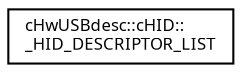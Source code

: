 digraph "Graphical Class Hierarchy"
{
  edge [fontname="Sans",fontsize="8",labelfontname="Sans",labelfontsize="8"];
  node [fontname="Sans",fontsize="8",shape=record];
  rankdir="LR";
  Node1 [label="cHwUSBdesc::cHID::\l_HID_DESCRIPTOR_LIST",height=0.2,width=0.4,color="black", fillcolor="white", style="filled",URL="$structc_hw_u_s_bdesc_1_1c_h_i_d_1_1___h_i_d___d_e_s_c_r_i_p_t_o_r___l_i_s_t.html"];
}
